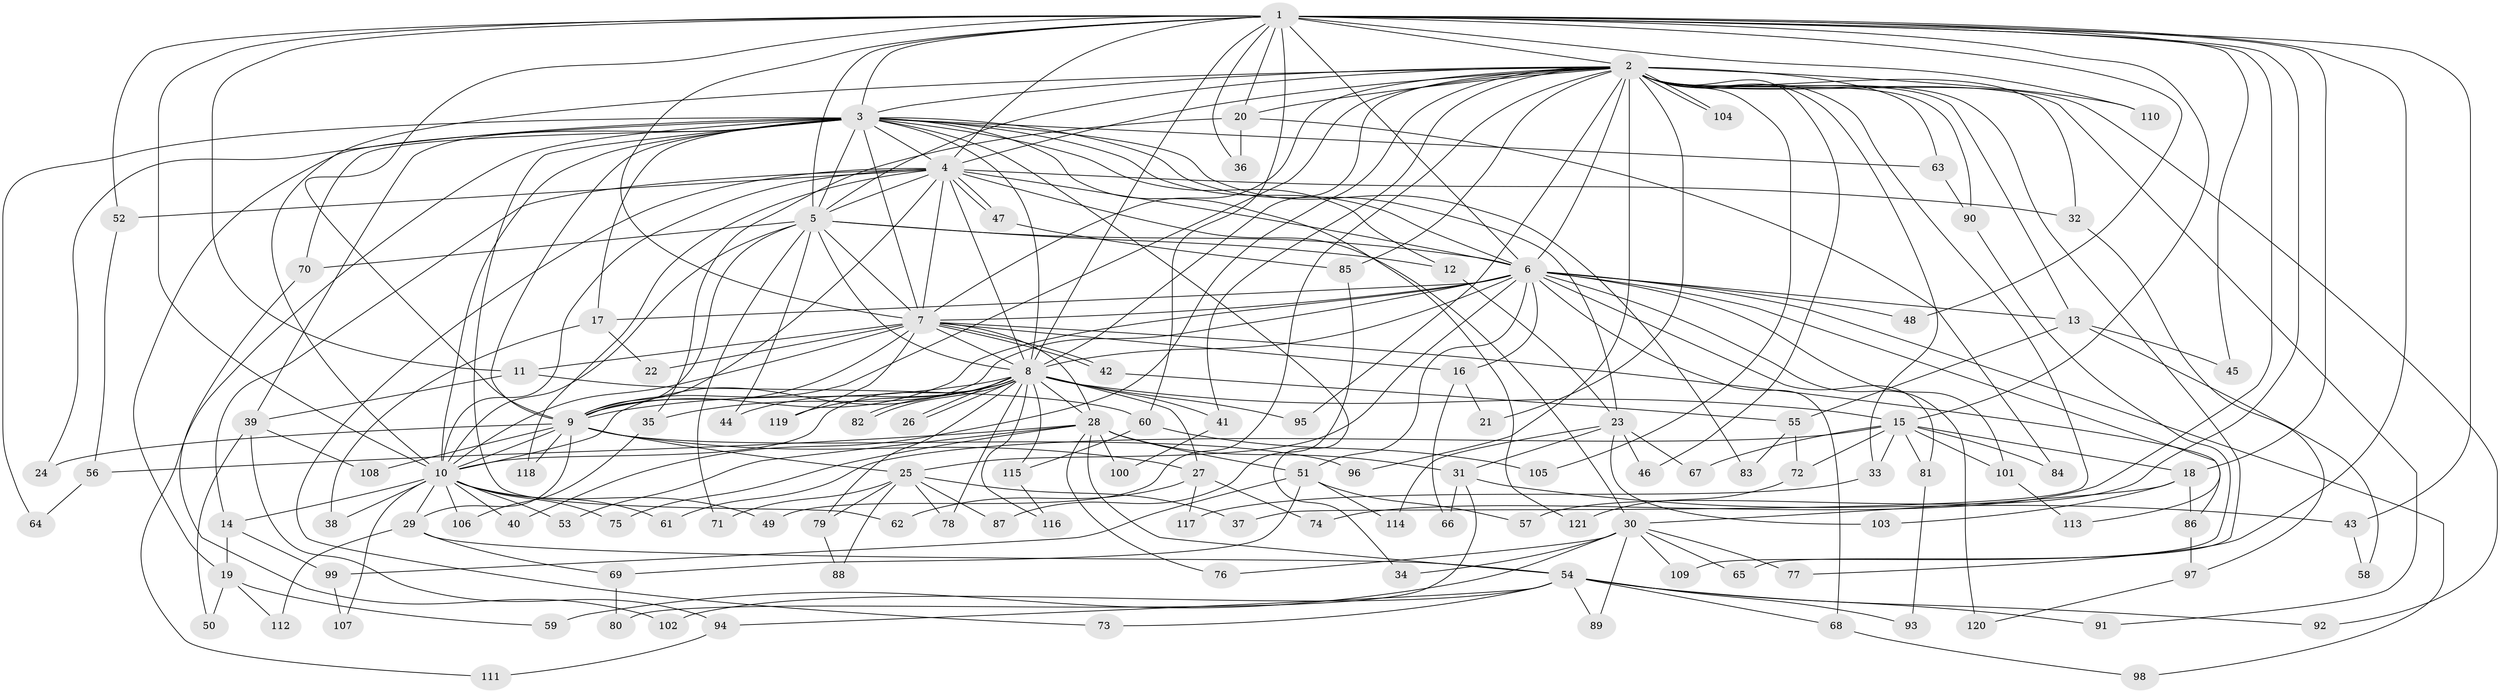 // coarse degree distribution, {19: 0.020833333333333332, 31: 0.020833333333333332, 8: 0.020833333333333332, 16: 0.020833333333333332, 13: 0.020833333333333332, 17: 0.041666666666666664, 6: 0.041666666666666664, 9: 0.020833333333333332, 4: 0.10416666666666667, 3: 0.20833333333333334, 7: 0.041666666666666664, 2: 0.3958333333333333, 1: 0.041666666666666664}
// Generated by graph-tools (version 1.1) at 2025/17/03/04/25 18:17:53]
// undirected, 121 vertices, 267 edges
graph export_dot {
graph [start="1"]
  node [color=gray90,style=filled];
  1;
  2;
  3;
  4;
  5;
  6;
  7;
  8;
  9;
  10;
  11;
  12;
  13;
  14;
  15;
  16;
  17;
  18;
  19;
  20;
  21;
  22;
  23;
  24;
  25;
  26;
  27;
  28;
  29;
  30;
  31;
  32;
  33;
  34;
  35;
  36;
  37;
  38;
  39;
  40;
  41;
  42;
  43;
  44;
  45;
  46;
  47;
  48;
  49;
  50;
  51;
  52;
  53;
  54;
  55;
  56;
  57;
  58;
  59;
  60;
  61;
  62;
  63;
  64;
  65;
  66;
  67;
  68;
  69;
  70;
  71;
  72;
  73;
  74;
  75;
  76;
  77;
  78;
  79;
  80;
  81;
  82;
  83;
  84;
  85;
  86;
  87;
  88;
  89;
  90;
  91;
  92;
  93;
  94;
  95;
  96;
  97;
  98;
  99;
  100;
  101;
  102;
  103;
  104;
  105;
  106;
  107;
  108;
  109;
  110;
  111;
  112;
  113;
  114;
  115;
  116;
  117;
  118;
  119;
  120;
  121;
  1 -- 2;
  1 -- 3;
  1 -- 4;
  1 -- 5;
  1 -- 6;
  1 -- 7;
  1 -- 8;
  1 -- 9;
  1 -- 10;
  1 -- 11;
  1 -- 15;
  1 -- 18;
  1 -- 20;
  1 -- 36;
  1 -- 43;
  1 -- 45;
  1 -- 48;
  1 -- 52;
  1 -- 57;
  1 -- 60;
  1 -- 74;
  1 -- 77;
  1 -- 110;
  2 -- 3;
  2 -- 4;
  2 -- 5;
  2 -- 6;
  2 -- 7;
  2 -- 8;
  2 -- 9;
  2 -- 10;
  2 -- 13;
  2 -- 20;
  2 -- 21;
  2 -- 32;
  2 -- 33;
  2 -- 37;
  2 -- 40;
  2 -- 41;
  2 -- 46;
  2 -- 49;
  2 -- 63;
  2 -- 65;
  2 -- 85;
  2 -- 90;
  2 -- 91;
  2 -- 92;
  2 -- 95;
  2 -- 96;
  2 -- 104;
  2 -- 104;
  2 -- 105;
  2 -- 110;
  3 -- 4;
  3 -- 5;
  3 -- 6;
  3 -- 7;
  3 -- 8;
  3 -- 9;
  3 -- 10;
  3 -- 12;
  3 -- 17;
  3 -- 19;
  3 -- 23;
  3 -- 24;
  3 -- 34;
  3 -- 39;
  3 -- 62;
  3 -- 63;
  3 -- 64;
  3 -- 70;
  3 -- 83;
  3 -- 111;
  3 -- 121;
  4 -- 5;
  4 -- 6;
  4 -- 7;
  4 -- 8;
  4 -- 9;
  4 -- 10;
  4 -- 14;
  4 -- 30;
  4 -- 32;
  4 -- 47;
  4 -- 47;
  4 -- 52;
  4 -- 73;
  4 -- 118;
  5 -- 6;
  5 -- 7;
  5 -- 8;
  5 -- 9;
  5 -- 10;
  5 -- 12;
  5 -- 44;
  5 -- 70;
  5 -- 71;
  6 -- 7;
  6 -- 8;
  6 -- 9;
  6 -- 10;
  6 -- 13;
  6 -- 16;
  6 -- 17;
  6 -- 25;
  6 -- 48;
  6 -- 51;
  6 -- 68;
  6 -- 81;
  6 -- 98;
  6 -- 101;
  6 -- 113;
  6 -- 120;
  7 -- 8;
  7 -- 9;
  7 -- 10;
  7 -- 11;
  7 -- 16;
  7 -- 22;
  7 -- 28;
  7 -- 42;
  7 -- 42;
  7 -- 86;
  7 -- 119;
  8 -- 9;
  8 -- 10;
  8 -- 15;
  8 -- 26;
  8 -- 26;
  8 -- 27;
  8 -- 28;
  8 -- 35;
  8 -- 41;
  8 -- 44;
  8 -- 78;
  8 -- 79;
  8 -- 82;
  8 -- 82;
  8 -- 95;
  8 -- 115;
  8 -- 116;
  8 -- 119;
  9 -- 10;
  9 -- 24;
  9 -- 25;
  9 -- 27;
  9 -- 29;
  9 -- 96;
  9 -- 108;
  9 -- 118;
  10 -- 14;
  10 -- 29;
  10 -- 38;
  10 -- 40;
  10 -- 49;
  10 -- 53;
  10 -- 61;
  10 -- 75;
  10 -- 106;
  10 -- 107;
  11 -- 39;
  11 -- 60;
  12 -- 23;
  13 -- 45;
  13 -- 55;
  13 -- 58;
  14 -- 19;
  14 -- 99;
  15 -- 18;
  15 -- 33;
  15 -- 61;
  15 -- 67;
  15 -- 72;
  15 -- 81;
  15 -- 84;
  15 -- 101;
  16 -- 21;
  16 -- 66;
  17 -- 22;
  17 -- 38;
  18 -- 30;
  18 -- 86;
  18 -- 103;
  19 -- 50;
  19 -- 59;
  19 -- 112;
  20 -- 35;
  20 -- 36;
  20 -- 84;
  23 -- 31;
  23 -- 46;
  23 -- 67;
  23 -- 103;
  23 -- 114;
  25 -- 37;
  25 -- 71;
  25 -- 78;
  25 -- 79;
  25 -- 87;
  25 -- 88;
  27 -- 62;
  27 -- 74;
  27 -- 117;
  28 -- 31;
  28 -- 51;
  28 -- 53;
  28 -- 54;
  28 -- 56;
  28 -- 75;
  28 -- 76;
  28 -- 100;
  29 -- 54;
  29 -- 69;
  29 -- 112;
  30 -- 34;
  30 -- 59;
  30 -- 65;
  30 -- 76;
  30 -- 77;
  30 -- 89;
  30 -- 109;
  31 -- 43;
  31 -- 66;
  31 -- 80;
  32 -- 97;
  33 -- 117;
  35 -- 106;
  39 -- 50;
  39 -- 94;
  39 -- 108;
  41 -- 100;
  42 -- 55;
  43 -- 58;
  47 -- 85;
  51 -- 57;
  51 -- 69;
  51 -- 99;
  51 -- 114;
  52 -- 56;
  54 -- 68;
  54 -- 73;
  54 -- 89;
  54 -- 91;
  54 -- 92;
  54 -- 93;
  54 -- 94;
  54 -- 102;
  55 -- 72;
  55 -- 83;
  56 -- 64;
  60 -- 105;
  60 -- 115;
  63 -- 90;
  68 -- 98;
  69 -- 80;
  70 -- 102;
  72 -- 121;
  79 -- 88;
  81 -- 93;
  85 -- 87;
  86 -- 97;
  90 -- 109;
  94 -- 111;
  97 -- 120;
  99 -- 107;
  101 -- 113;
  115 -- 116;
}
